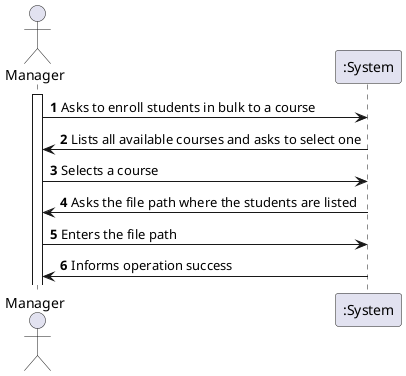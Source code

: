@startuml US1007_SSD
autonumber

actor "Manager" as manager
participant ":System" as system

activate manager

manager -> system : Asks to enroll students in bulk to a course
system -> manager : Lists all available courses and asks to select one
manager -> system : Selects a course
system -> manager : Asks the file path where the students are listed
manager -> system : Enters the file path
system -> manager : Informs operation success
